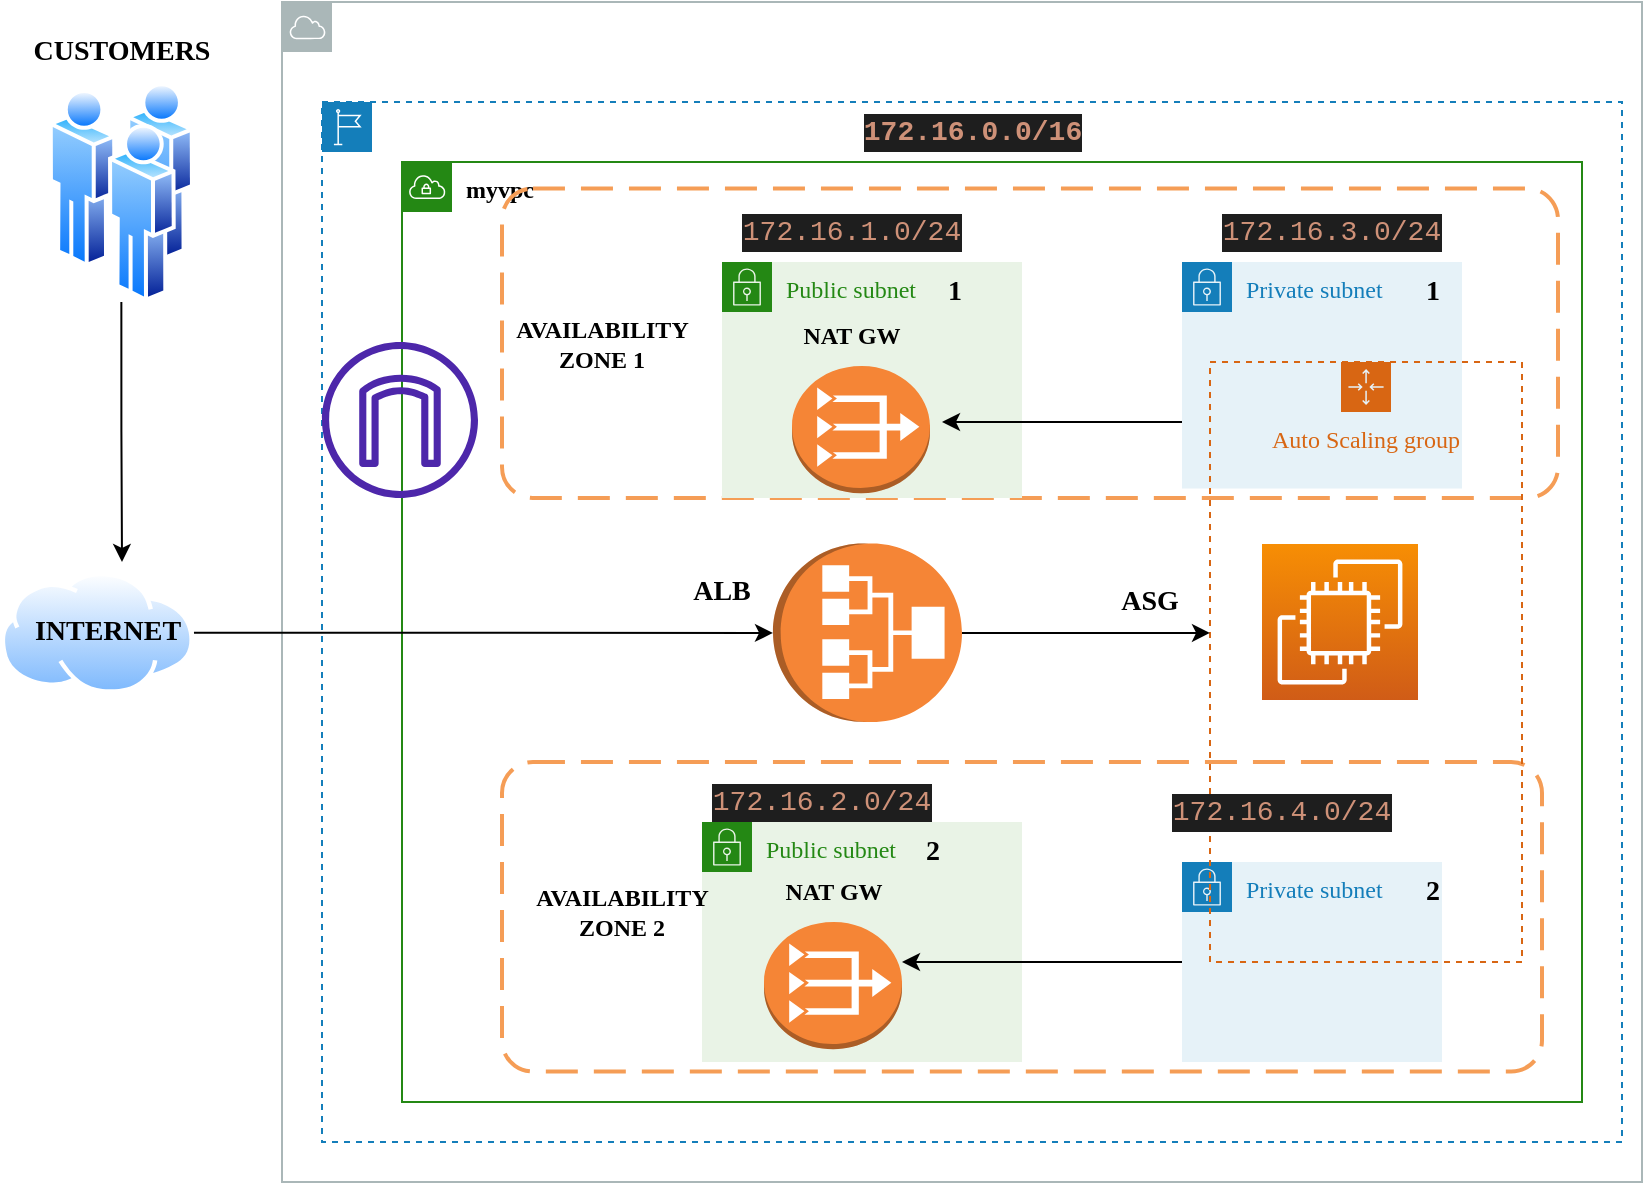 <mxfile version="20.8.3" type="device"><diagram id="iFndmhsMpVUsorl7-Jwm" name="Page-1"><mxGraphModel dx="1961" dy="1735" grid="1" gridSize="10" guides="1" tooltips="1" connect="1" arrows="1" fold="1" page="1" pageScale="1" pageWidth="850" pageHeight="1100" math="0" shadow="0"><root><mxCell id="0"/><mxCell id="1" parent="0"/><mxCell id="ylbhx0MLBJAst2rYN3Tx-1" value="" style="sketch=0;outlineConnect=0;gradientColor=none;html=1;whiteSpace=wrap;fontSize=12;fontStyle=0;shape=mxgraph.aws4.group;grIcon=mxgraph.aws4.group_aws_cloud;strokeColor=#AAB7B8;fillColor=none;verticalAlign=top;align=left;spacingLeft=30;fontColor=#AAB7B8;dashed=0;" vertex="1" parent="1"><mxGeometry x="140" y="-150" width="680" height="590" as="geometry"/></mxCell><mxCell id="ylbhx0MLBJAst2rYN3Tx-78" style="edgeStyle=orthogonalEdgeStyle;rounded=0;orthogonalLoop=1;jettySize=auto;html=1;fontFamily=Tahoma;fontColor=#000000;" edge="1" parent="1" source="ylbhx0MLBJAst2rYN3Tx-2"><mxGeometry relative="1" as="geometry"><mxPoint x="60" y="130" as="targetPoint"/></mxGeometry></mxCell><mxCell id="ylbhx0MLBJAst2rYN3Tx-2" value="" style="aspect=fixed;perimeter=ellipsePerimeter;html=1;align=center;shadow=0;dashed=0;spacingTop=3;image;image=img/lib/active_directory/users.svg;" vertex="1" parent="1"><mxGeometry x="23.38" y="-110" width="72.6" height="110" as="geometry"/></mxCell><object label="&lt;h2&gt;&lt;br&gt;&lt;/h2&gt;" placeholders="1" id="ylbhx0MLBJAst2rYN3Tx-7"><mxCell style="points=[[0,0],[0.25,0],[0.5,0],[0.75,0],[1,0],[1,0.25],[1,0.5],[1,0.75],[1,1],[0.75,1],[0.5,1],[0.25,1],[0,1],[0,0.75],[0,0.5],[0,0.25]];outlineConnect=0;gradientColor=none;html=1;whiteSpace=wrap;fontSize=12;fontStyle=0;container=1;pointerEvents=0;collapsible=0;recursiveResize=0;shape=mxgraph.aws4.group;grIcon=mxgraph.aws4.group_region;strokeColor=#147EBA;fillColor=none;verticalAlign=top;align=left;spacingLeft=30;fontColor=#147EBA;dashed=1;" vertex="1" parent="1"><mxGeometry x="160" y="-100" width="650" height="520" as="geometry"/></mxCell></object><mxCell id="ylbhx0MLBJAst2rYN3Tx-85" value="&lt;div style=&quot;color: rgb(212, 212, 212); background-color: rgb(30, 30, 30); font-family: Consolas, &amp;quot;Courier New&amp;quot;, monospace; line-height: 19px;&quot;&gt;&lt;span style=&quot;color: #ce9178;&quot;&gt;&lt;b&gt;172.16.0.0/16&lt;/b&gt;&lt;/span&gt;&lt;/div&gt;" style="text;strokeColor=none;align=center;fillColor=none;html=1;verticalAlign=middle;whiteSpace=wrap;rounded=0;fontFamily=Tahoma;fontSize=14;fontColor=#000000;" vertex="1" parent="ylbhx0MLBJAst2rYN3Tx-7"><mxGeometry x="291" width="69" height="30" as="geometry"/></mxCell><mxCell id="ylbhx0MLBJAst2rYN3Tx-8" value="&lt;font color=&quot;#000000&quot;&gt;&lt;b&gt;myvpc&lt;br&gt;&lt;br&gt;&lt;/b&gt;&lt;/font&gt;" style="points=[[0,0],[0.25,0],[0.5,0],[0.75,0],[1,0],[1,0.25],[1,0.5],[1,0.75],[1,1],[0.75,1],[0.5,1],[0.25,1],[0,1],[0,0.75],[0,0.5],[0,0.25]];outlineConnect=0;gradientColor=none;html=1;whiteSpace=wrap;fontSize=12;fontStyle=0;container=1;pointerEvents=0;collapsible=0;recursiveResize=0;shape=mxgraph.aws4.group;grIcon=mxgraph.aws4.group_vpc;strokeColor=#248814;fillColor=none;verticalAlign=top;align=left;spacingLeft=30;fontColor=#AAB7B8;dashed=0;fontFamily=Tahoma;" vertex="1" parent="1"><mxGeometry x="200" y="-70" width="590" height="470" as="geometry"/></mxCell><mxCell id="ylbhx0MLBJAst2rYN3Tx-12" value="" style="outlineConnect=0;dashed=0;verticalLabelPosition=bottom;verticalAlign=top;align=center;html=1;shape=mxgraph.aws3.application_load_balancer;fillColor=#F58536;gradientColor=none;fontFamily=Tahoma;direction=south;" vertex="1" parent="ylbhx0MLBJAst2rYN3Tx-8"><mxGeometry x="185.5" y="190.75" width="94.5" height="89.25" as="geometry"/></mxCell><mxCell id="ylbhx0MLBJAst2rYN3Tx-84" value="&lt;b&gt;ASG&lt;/b&gt;" style="text;strokeColor=none;align=center;fillColor=none;html=1;verticalAlign=middle;whiteSpace=wrap;rounded=0;fontFamily=Tahoma;fontSize=14;fontColor=#000000;" vertex="1" parent="ylbhx0MLBJAst2rYN3Tx-8"><mxGeometry x="344" y="204.91" width="60" height="30" as="geometry"/></mxCell><mxCell id="ylbhx0MLBJAst2rYN3Tx-11" value="" style="rounded=1;arcSize=10;dashed=1;strokeColor=#F59D56;fillColor=none;gradientColor=none;dashPattern=8 4;strokeWidth=2;fontFamily=Tahoma;" vertex="1" parent="1"><mxGeometry x="250" y="230" width="520" height="154.75" as="geometry"/></mxCell><mxCell id="ylbhx0MLBJAst2rYN3Tx-16" value="Public subnet" style="points=[[0,0],[0.25,0],[0.5,0],[0.75,0],[1,0],[1,0.25],[1,0.5],[1,0.75],[1,1],[0.75,1],[0.5,1],[0.25,1],[0,1],[0,0.75],[0,0.5],[0,0.25]];outlineConnect=0;gradientColor=none;html=1;whiteSpace=wrap;fontSize=12;fontStyle=0;container=1;pointerEvents=0;collapsible=0;recursiveResize=0;shape=mxgraph.aws4.group;grIcon=mxgraph.aws4.group_security_group;grStroke=0;strokeColor=#248814;fillColor=#E9F3E6;verticalAlign=top;align=left;spacingLeft=30;fontColor=#248814;dashed=0;fontFamily=Tahoma;" vertex="1" parent="1"><mxGeometry x="350" y="260" width="160" height="120" as="geometry"/></mxCell><mxCell id="ylbhx0MLBJAst2rYN3Tx-25" value="" style="outlineConnect=0;dashed=0;verticalLabelPosition=bottom;verticalAlign=top;align=center;html=1;shape=mxgraph.aws3.vpc_nat_gateway;fillColor=#F58536;gradientColor=none;fontFamily=Tahoma;" vertex="1" parent="ylbhx0MLBJAst2rYN3Tx-16"><mxGeometry x="31" y="50" width="69" height="63.62" as="geometry"/></mxCell><mxCell id="ylbhx0MLBJAst2rYN3Tx-59" value="&lt;b&gt;NAT GW&lt;/b&gt;" style="text;strokeColor=none;align=center;fillColor=none;html=1;verticalAlign=middle;whiteSpace=wrap;rounded=0;fontFamily=Tahoma;fontColor=#000000;" vertex="1" parent="ylbhx0MLBJAst2rYN3Tx-16"><mxGeometry x="35.5" y="20" width="60" height="30" as="geometry"/></mxCell><mxCell id="ylbhx0MLBJAst2rYN3Tx-73" style="edgeStyle=orthogonalEdgeStyle;rounded=0;orthogonalLoop=1;jettySize=auto;html=1;fontFamily=Tahoma;fontColor=#000000;" edge="1" parent="1" source="ylbhx0MLBJAst2rYN3Tx-28" target="ylbhx0MLBJAst2rYN3Tx-25"><mxGeometry relative="1" as="geometry"><Array as="points"><mxPoint x="610" y="330"/><mxPoint x="610" y="330"/></Array></mxGeometry></mxCell><mxCell id="ylbhx0MLBJAst2rYN3Tx-28" value="Private subnet" style="points=[[0,0],[0.25,0],[0.5,0],[0.75,0],[1,0],[1,0.25],[1,0.5],[1,0.75],[1,1],[0.75,1],[0.5,1],[0.25,1],[0,1],[0,0.75],[0,0.5],[0,0.25]];outlineConnect=0;gradientColor=none;html=1;whiteSpace=wrap;fontSize=12;fontStyle=0;container=1;pointerEvents=0;collapsible=0;recursiveResize=0;shape=mxgraph.aws4.group;grIcon=mxgraph.aws4.group_security_group;grStroke=0;strokeColor=#147EBA;fillColor=#E6F2F8;verticalAlign=top;align=left;spacingLeft=30;fontColor=#147EBA;dashed=0;fontFamily=Tahoma;" vertex="1" parent="1"><mxGeometry x="590" y="280" width="130" height="100" as="geometry"/></mxCell><mxCell id="ylbhx0MLBJAst2rYN3Tx-9" value="" style="sketch=0;outlineConnect=0;fontColor=#232F3E;gradientColor=none;fillColor=#4D27AA;strokeColor=none;dashed=0;verticalLabelPosition=bottom;verticalAlign=top;align=center;html=1;fontSize=12;fontStyle=0;aspect=fixed;pointerEvents=1;shape=mxgraph.aws4.internet_gateway;fontFamily=Tahoma;" vertex="1" parent="1"><mxGeometry x="160" y="20" width="78" height="78" as="geometry"/></mxCell><mxCell id="ylbhx0MLBJAst2rYN3Tx-58" value="&lt;b&gt;AVAILABILITY ZONE 2&lt;/b&gt;" style="text;strokeColor=none;align=center;fillColor=none;html=1;verticalAlign=middle;whiteSpace=wrap;rounded=0;fontFamily=Tahoma;fontColor=#000000;" vertex="1" parent="1"><mxGeometry x="280" y="290" width="60" height="30" as="geometry"/></mxCell><mxCell id="ylbhx0MLBJAst2rYN3Tx-60" value="" style="rounded=1;arcSize=10;dashed=1;strokeColor=#F59D56;fillColor=none;gradientColor=none;dashPattern=8 4;strokeWidth=2;fontFamily=Tahoma;" vertex="1" parent="1"><mxGeometry x="250" y="-56.75" width="528" height="154.75" as="geometry"/></mxCell><mxCell id="ylbhx0MLBJAst2rYN3Tx-61" value="&lt;b&gt;AVAILABILITY ZONE 1&lt;/b&gt;" style="text;strokeColor=none;align=center;fillColor=none;html=1;verticalAlign=middle;whiteSpace=wrap;rounded=0;fontFamily=Tahoma;fontColor=#000000;" vertex="1" parent="1"><mxGeometry x="270" y="5.63" width="60" height="30" as="geometry"/></mxCell><mxCell id="ylbhx0MLBJAst2rYN3Tx-62" value="Public subnet" style="points=[[0,0],[0.25,0],[0.5,0],[0.75,0],[1,0],[1,0.25],[1,0.5],[1,0.75],[1,1],[0.75,1],[0.5,1],[0.25,1],[0,1],[0,0.75],[0,0.5],[0,0.25]];outlineConnect=0;gradientColor=none;html=1;whiteSpace=wrap;fontSize=12;fontStyle=0;container=1;pointerEvents=0;collapsible=0;recursiveResize=0;shape=mxgraph.aws4.group;grIcon=mxgraph.aws4.group_security_group;grStroke=0;strokeColor=#248814;fillColor=#E9F3E6;verticalAlign=top;align=left;spacingLeft=30;fontColor=#248814;dashed=0;fontFamily=Tahoma;" vertex="1" parent="1"><mxGeometry x="360" y="-20" width="150" height="118" as="geometry"/></mxCell><mxCell id="ylbhx0MLBJAst2rYN3Tx-63" value="" style="outlineConnect=0;dashed=0;verticalLabelPosition=bottom;verticalAlign=top;align=center;html=1;shape=mxgraph.aws3.vpc_nat_gateway;fillColor=#F58536;gradientColor=none;fontFamily=Tahoma;" vertex="1" parent="ylbhx0MLBJAst2rYN3Tx-62"><mxGeometry x="35" y="52" width="69" height="63.62" as="geometry"/></mxCell><mxCell id="ylbhx0MLBJAst2rYN3Tx-64" value="&lt;b&gt;NAT GW&lt;/b&gt;" style="text;strokeColor=none;align=center;fillColor=none;html=1;verticalAlign=middle;whiteSpace=wrap;rounded=0;fontFamily=Tahoma;fontColor=#000000;" vertex="1" parent="ylbhx0MLBJAst2rYN3Tx-62"><mxGeometry x="35" y="22" width="60" height="30" as="geometry"/></mxCell><mxCell id="ylbhx0MLBJAst2rYN3Tx-86" value="&lt;b&gt;1&lt;/b&gt;" style="text;html=1;align=center;verticalAlign=middle;resizable=0;points=[];autosize=1;strokeColor=none;fillColor=none;fontSize=14;fontFamily=Tahoma;fontColor=#000000;" vertex="1" parent="ylbhx0MLBJAst2rYN3Tx-62"><mxGeometry x="101" width="30" height="30" as="geometry"/></mxCell><mxCell id="ylbhx0MLBJAst2rYN3Tx-72" style="edgeStyle=orthogonalEdgeStyle;rounded=0;orthogonalLoop=1;jettySize=auto;html=1;fontFamily=Tahoma;fontColor=#000000;" edge="1" parent="1" source="ylbhx0MLBJAst2rYN3Tx-66"><mxGeometry relative="1" as="geometry"><mxPoint x="470" y="60" as="targetPoint"/><Array as="points"><mxPoint x="610" y="60"/><mxPoint x="610" y="60"/></Array></mxGeometry></mxCell><mxCell id="ylbhx0MLBJAst2rYN3Tx-66" value="Private subnet" style="points=[[0,0],[0.25,0],[0.5,0],[0.75,0],[1,0],[1,0.25],[1,0.5],[1,0.75],[1,1],[0.75,1],[0.5,1],[0.25,1],[0,1],[0,0.75],[0,0.5],[0,0.25]];outlineConnect=0;gradientColor=none;html=1;whiteSpace=wrap;fontSize=12;fontStyle=0;container=1;pointerEvents=0;collapsible=0;recursiveResize=0;shape=mxgraph.aws4.group;grIcon=mxgraph.aws4.group_security_group;grStroke=0;strokeColor=#147EBA;fillColor=#E6F2F8;verticalAlign=top;align=left;spacingLeft=30;fontColor=#147EBA;dashed=0;fontFamily=Tahoma;" vertex="1" parent="1"><mxGeometry x="590" y="-20" width="140" height="113.25" as="geometry"/></mxCell><mxCell id="ylbhx0MLBJAst2rYN3Tx-87" value="&lt;b&gt;1&lt;/b&gt;" style="text;html=1;align=center;verticalAlign=middle;resizable=0;points=[];autosize=1;strokeColor=none;fillColor=none;fontSize=14;fontFamily=Tahoma;fontColor=#000000;" vertex="1" parent="ylbhx0MLBJAst2rYN3Tx-66"><mxGeometry x="110" width="30" height="30" as="geometry"/></mxCell><mxCell id="ylbhx0MLBJAst2rYN3Tx-67" value="" style="sketch=0;points=[[0,0,0],[0.25,0,0],[0.5,0,0],[0.75,0,0],[1,0,0],[0,1,0],[0.25,1,0],[0.5,1,0],[0.75,1,0],[1,1,0],[0,0.25,0],[0,0.5,0],[0,0.75,0],[1,0.25,0],[1,0.5,0],[1,0.75,0]];outlineConnect=0;fontColor=#232F3E;gradientColor=#F78E04;gradientDirection=north;fillColor=#D05C17;strokeColor=#ffffff;dashed=0;verticalLabelPosition=bottom;verticalAlign=top;align=center;html=1;fontSize=12;fontStyle=0;aspect=fixed;shape=mxgraph.aws4.resourceIcon;resIcon=mxgraph.aws4.ec2;fontFamily=Tahoma;" vertex="1" parent="1"><mxGeometry x="630" y="121" width="78" height="78" as="geometry"/></mxCell><mxCell id="ylbhx0MLBJAst2rYN3Tx-70" value="Auto Scaling group" style="points=[[0,0],[0.25,0],[0.5,0],[0.75,0],[1,0],[1,0.25],[1,0.5],[1,0.75],[1,1],[0.75,1],[0.5,1],[0.25,1],[0,1],[0,0.75],[0,0.5],[0,0.25]];outlineConnect=0;gradientColor=none;html=1;whiteSpace=wrap;fontSize=12;fontStyle=0;container=1;pointerEvents=0;collapsible=0;recursiveResize=0;shape=mxgraph.aws4.groupCenter;grIcon=mxgraph.aws4.group_auto_scaling_group;grStroke=1;strokeColor=#D86613;fillColor=none;verticalAlign=top;align=center;fontColor=#D86613;dashed=1;spacingTop=25;fontFamily=Tahoma;" vertex="1" parent="1"><mxGeometry x="604" y="30" width="156" height="300" as="geometry"/></mxCell><mxCell id="ylbhx0MLBJAst2rYN3Tx-94" value="&lt;div style=&quot;color: rgb(212, 212, 212); background-color: rgb(30, 30, 30); font-family: Consolas, &amp;quot;Courier New&amp;quot;, monospace; line-height: 19px;&quot;&gt;&lt;span style=&quot;color: #ce9178;&quot;&gt;172.16.4.0/24&lt;/span&gt;&lt;/div&gt;" style="text;strokeColor=none;align=center;fillColor=none;html=1;verticalAlign=middle;whiteSpace=wrap;rounded=0;fontFamily=Tahoma;fontSize=14;fontColor=#000000;" vertex="1" parent="ylbhx0MLBJAst2rYN3Tx-70"><mxGeometry x="6" y="210" width="60" height="30" as="geometry"/></mxCell><mxCell id="ylbhx0MLBJAst2rYN3Tx-77" style="edgeStyle=orthogonalEdgeStyle;rounded=0;orthogonalLoop=1;jettySize=auto;html=1;fontFamily=Tahoma;fontColor=#000000;" edge="1" parent="1" source="ylbhx0MLBJAst2rYN3Tx-74" target="ylbhx0MLBJAst2rYN3Tx-12"><mxGeometry relative="1" as="geometry"/></mxCell><mxCell id="ylbhx0MLBJAst2rYN3Tx-74" value="" style="aspect=fixed;perimeter=ellipsePerimeter;html=1;align=center;shadow=0;dashed=0;spacingTop=3;image;image=img/lib/active_directory/internet_cloud.svg;fontFamily=Tahoma;fontColor=#000000;" vertex="1" parent="1"><mxGeometry x="-0.73" y="134.91" width="96.71" height="60.93" as="geometry"/></mxCell><mxCell id="ylbhx0MLBJAst2rYN3Tx-80" value="&lt;b&gt;&lt;font style=&quot;font-size: 14px;&quot;&gt;CUSTOMERS&lt;/font&gt;&lt;/b&gt;" style="text;strokeColor=none;align=center;fillColor=none;html=1;verticalAlign=middle;whiteSpace=wrap;rounded=0;fontFamily=Tahoma;fontColor=#000000;" vertex="1" parent="1"><mxGeometry x="29.68" y="-140" width="60" height="30" as="geometry"/></mxCell><mxCell id="ylbhx0MLBJAst2rYN3Tx-81" value="&lt;b&gt;INTERNET&lt;/b&gt;" style="text;strokeColor=none;align=center;fillColor=none;html=1;verticalAlign=middle;whiteSpace=wrap;rounded=0;fontFamily=Tahoma;fontSize=14;fontColor=#000000;" vertex="1" parent="1"><mxGeometry x="23.38" y="150.38" width="60" height="30" as="geometry"/></mxCell><mxCell id="ylbhx0MLBJAst2rYN3Tx-82" value="&lt;b&gt;ALB&lt;/b&gt;" style="text;strokeColor=none;align=center;fillColor=none;html=1;verticalAlign=middle;whiteSpace=wrap;rounded=0;fontFamily=Tahoma;fontSize=14;fontColor=#000000;" vertex="1" parent="1"><mxGeometry x="330" y="130" width="60" height="30" as="geometry"/></mxCell><mxCell id="ylbhx0MLBJAst2rYN3Tx-83" style="edgeStyle=orthogonalEdgeStyle;rounded=0;orthogonalLoop=1;jettySize=auto;html=1;fontFamily=Tahoma;fontSize=14;fontColor=#000000;" edge="1" parent="1" source="ylbhx0MLBJAst2rYN3Tx-12" target="ylbhx0MLBJAst2rYN3Tx-70"><mxGeometry relative="1" as="geometry"><Array as="points"><mxPoint x="580" y="165"/><mxPoint x="580" y="165"/></Array></mxGeometry></mxCell><mxCell id="ylbhx0MLBJAst2rYN3Tx-88" value="&lt;b&gt;2&lt;/b&gt;" style="text;html=1;align=center;verticalAlign=middle;resizable=0;points=[];autosize=1;strokeColor=none;fillColor=none;fontSize=14;fontFamily=Tahoma;fontColor=#000000;" vertex="1" parent="1"><mxGeometry x="450" y="260" width="30" height="30" as="geometry"/></mxCell><mxCell id="ylbhx0MLBJAst2rYN3Tx-89" value="&lt;b&gt;2&lt;/b&gt;" style="text;html=1;align=center;verticalAlign=middle;resizable=0;points=[];autosize=1;strokeColor=none;fillColor=none;fontSize=14;fontFamily=Tahoma;fontColor=#000000;" vertex="1" parent="1"><mxGeometry x="700" y="280" width="30" height="30" as="geometry"/></mxCell><mxCell id="ylbhx0MLBJAst2rYN3Tx-91" value="&lt;div style=&quot;color: rgb(212, 212, 212); background-color: rgb(30, 30, 30); font-family: Consolas, &amp;quot;Courier New&amp;quot;, monospace; line-height: 19px;&quot;&gt;&lt;span style=&quot;color: #ce9178;&quot;&gt;172.16.1.0/24&lt;/span&gt;&lt;/div&gt;" style="text;strokeColor=none;align=center;fillColor=none;html=1;verticalAlign=middle;whiteSpace=wrap;rounded=0;fontFamily=Tahoma;fontSize=14;fontColor=#000000;" vertex="1" parent="1"><mxGeometry x="395" y="-50" width="60" height="30" as="geometry"/></mxCell><mxCell id="ylbhx0MLBJAst2rYN3Tx-92" value="&lt;div style=&quot;color: rgb(212, 212, 212); background-color: rgb(30, 30, 30); font-family: Consolas, &amp;quot;Courier New&amp;quot;, monospace; line-height: 19px;&quot;&gt;&lt;span style=&quot;color: #ce9178;&quot;&gt;172.16.3.0/24&lt;/span&gt;&lt;/div&gt;" style="text;strokeColor=none;align=center;fillColor=none;html=1;verticalAlign=middle;whiteSpace=wrap;rounded=0;fontFamily=Tahoma;fontSize=14;fontColor=#000000;" vertex="1" parent="1"><mxGeometry x="630" y="-50" width="70" height="30" as="geometry"/></mxCell><mxCell id="ylbhx0MLBJAst2rYN3Tx-93" value="&lt;div style=&quot;color: rgb(212, 212, 212); background-color: rgb(30, 30, 30); font-family: Consolas, &amp;quot;Courier New&amp;quot;, monospace; line-height: 19px;&quot;&gt;&lt;span style=&quot;color: #ce9178;&quot;&gt;172.16.2.0/24&lt;/span&gt;&lt;/div&gt;" style="text;strokeColor=none;align=center;fillColor=none;html=1;verticalAlign=middle;whiteSpace=wrap;rounded=0;fontFamily=Tahoma;fontSize=14;fontColor=#000000;" vertex="1" parent="1"><mxGeometry x="380" y="230" width="60" height="40" as="geometry"/></mxCell></root></mxGraphModel></diagram></mxfile>